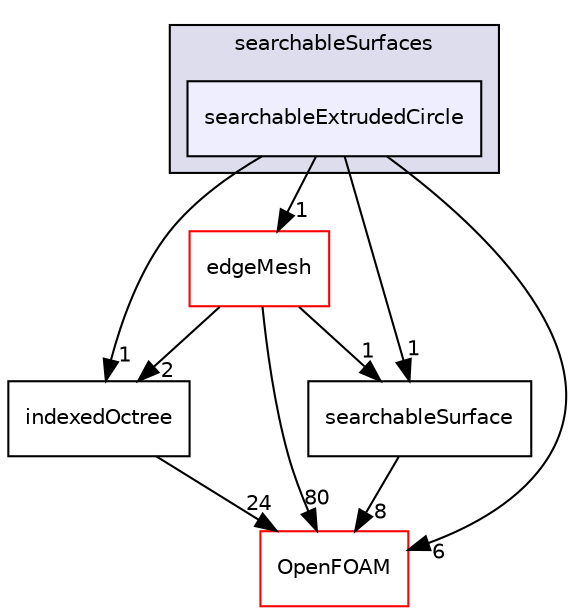 digraph "src/meshTools/searchableSurfaces/searchableExtrudedCircle" {
  bgcolor=transparent;
  compound=true
  node [ fontsize="10", fontname="Helvetica"];
  edge [ labelfontsize="10", labelfontname="Helvetica"];
  subgraph clusterdir_fdba7555f757b9c8126275cbaccc3a14 {
    graph [ bgcolor="#ddddee", pencolor="black", label="searchableSurfaces" fontname="Helvetica", fontsize="10", URL="dir_fdba7555f757b9c8126275cbaccc3a14.html"]
  dir_f0396945a186aee9fb56904c6fb51641 [shape=box, label="searchableExtrudedCircle", style="filled", fillcolor="#eeeeff", pencolor="black", URL="dir_f0396945a186aee9fb56904c6fb51641.html"];
  }
  dir_daefbc79e43b4c6de930591d46791fc2 [shape=box label="indexedOctree" URL="dir_daefbc79e43b4c6de930591d46791fc2.html"];
  dir_49db66e8fd2a67bf222b9ee7503b6041 [shape=box label="edgeMesh" color="red" URL="dir_49db66e8fd2a67bf222b9ee7503b6041.html"];
  dir_c5473ff19b20e6ec4dfe5c310b3778a8 [shape=box label="OpenFOAM" color="red" URL="dir_c5473ff19b20e6ec4dfe5c310b3778a8.html"];
  dir_2c0c1e46bbc9d953f93a672220dabf55 [shape=box label="searchableSurface" URL="dir_2c0c1e46bbc9d953f93a672220dabf55.html"];
  dir_daefbc79e43b4c6de930591d46791fc2->dir_c5473ff19b20e6ec4dfe5c310b3778a8 [headlabel="24", labeldistance=1.5 headhref="dir_002009_002151.html"];
  dir_49db66e8fd2a67bf222b9ee7503b6041->dir_daefbc79e43b4c6de930591d46791fc2 [headlabel="2", labeldistance=1.5 headhref="dir_001994_002009.html"];
  dir_49db66e8fd2a67bf222b9ee7503b6041->dir_c5473ff19b20e6ec4dfe5c310b3778a8 [headlabel="80", labeldistance=1.5 headhref="dir_001994_002151.html"];
  dir_49db66e8fd2a67bf222b9ee7503b6041->dir_2c0c1e46bbc9d953f93a672220dabf55 [headlabel="1", labeldistance=1.5 headhref="dir_001994_002044.html"];
  dir_f0396945a186aee9fb56904c6fb51641->dir_daefbc79e43b4c6de930591d46791fc2 [headlabel="1", labeldistance=1.5 headhref="dir_002039_002009.html"];
  dir_f0396945a186aee9fb56904c6fb51641->dir_49db66e8fd2a67bf222b9ee7503b6041 [headlabel="1", labeldistance=1.5 headhref="dir_002039_001994.html"];
  dir_f0396945a186aee9fb56904c6fb51641->dir_c5473ff19b20e6ec4dfe5c310b3778a8 [headlabel="6", labeldistance=1.5 headhref="dir_002039_002151.html"];
  dir_f0396945a186aee9fb56904c6fb51641->dir_2c0c1e46bbc9d953f93a672220dabf55 [headlabel="1", labeldistance=1.5 headhref="dir_002039_002044.html"];
  dir_2c0c1e46bbc9d953f93a672220dabf55->dir_c5473ff19b20e6ec4dfe5c310b3778a8 [headlabel="8", labeldistance=1.5 headhref="dir_002044_002151.html"];
}
